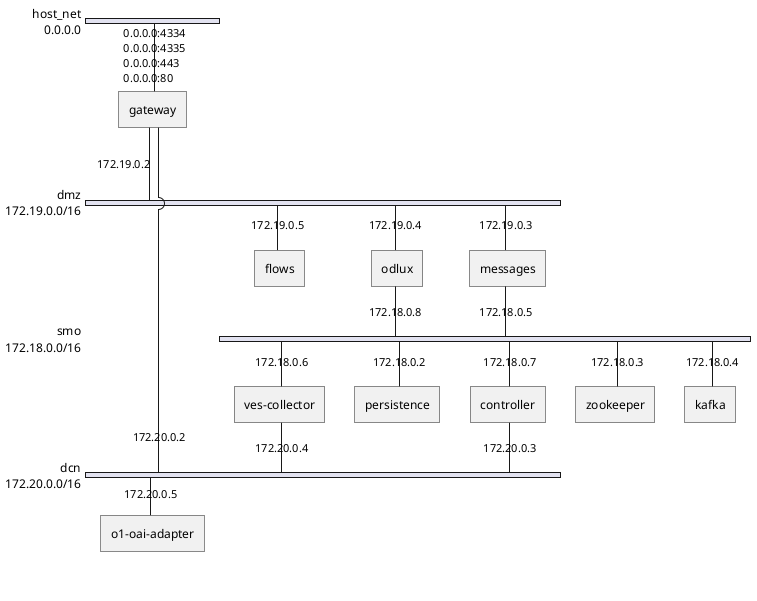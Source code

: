 @startuml
nwdiag {
  
  network host_net {
      address = "0.0.0.0"
      gateway [address = "0.0.0.0:4334" ];
      gateway [address = "0.0.0.0:4334, 0.0.0.0:4335" ];
      gateway [address = "0.0.0.0:4334, 0.0.0.0:4335, 0.0.0.0:443" ];
      gateway [address = "0.0.0.0:4334, 0.0.0.0:4335, 0.0.0.0:443, 0.0.0.0:80" ];
  }
  network dmz {
      address = "172.19.0.0/16"
      flows [address = "172.19.0.5" ];
      odlux [address = "172.19.0.4" ];
      messages [address = "172.19.0.3" ];
      gateway [address = "172.19.0.2" ];
  }
  network smo {
      address = "172.18.0.0/16"
      ves-collector [address = "172.18.0.6" ];
      persistence [address = "172.18.0.2" ];
      odlux [address = "172.18.0.8" ];
      controller [address = "172.18.0.7" ];
      zookeeper [address = "172.18.0.3" ];
      messages [address = "172.18.0.5" ];
      kafka [address = "172.18.0.4" ];
  }
  network dcn {
      address = "172.20.0.0/16"
      ves-collector [address = "172.20.0.4" ];
      controller [address = "172.20.0.3" ];
      gateway [address = "172.20.0.2" ];
      o1-oai-adapter [address = "172.20.0.5" ];
  }
}

@enduml